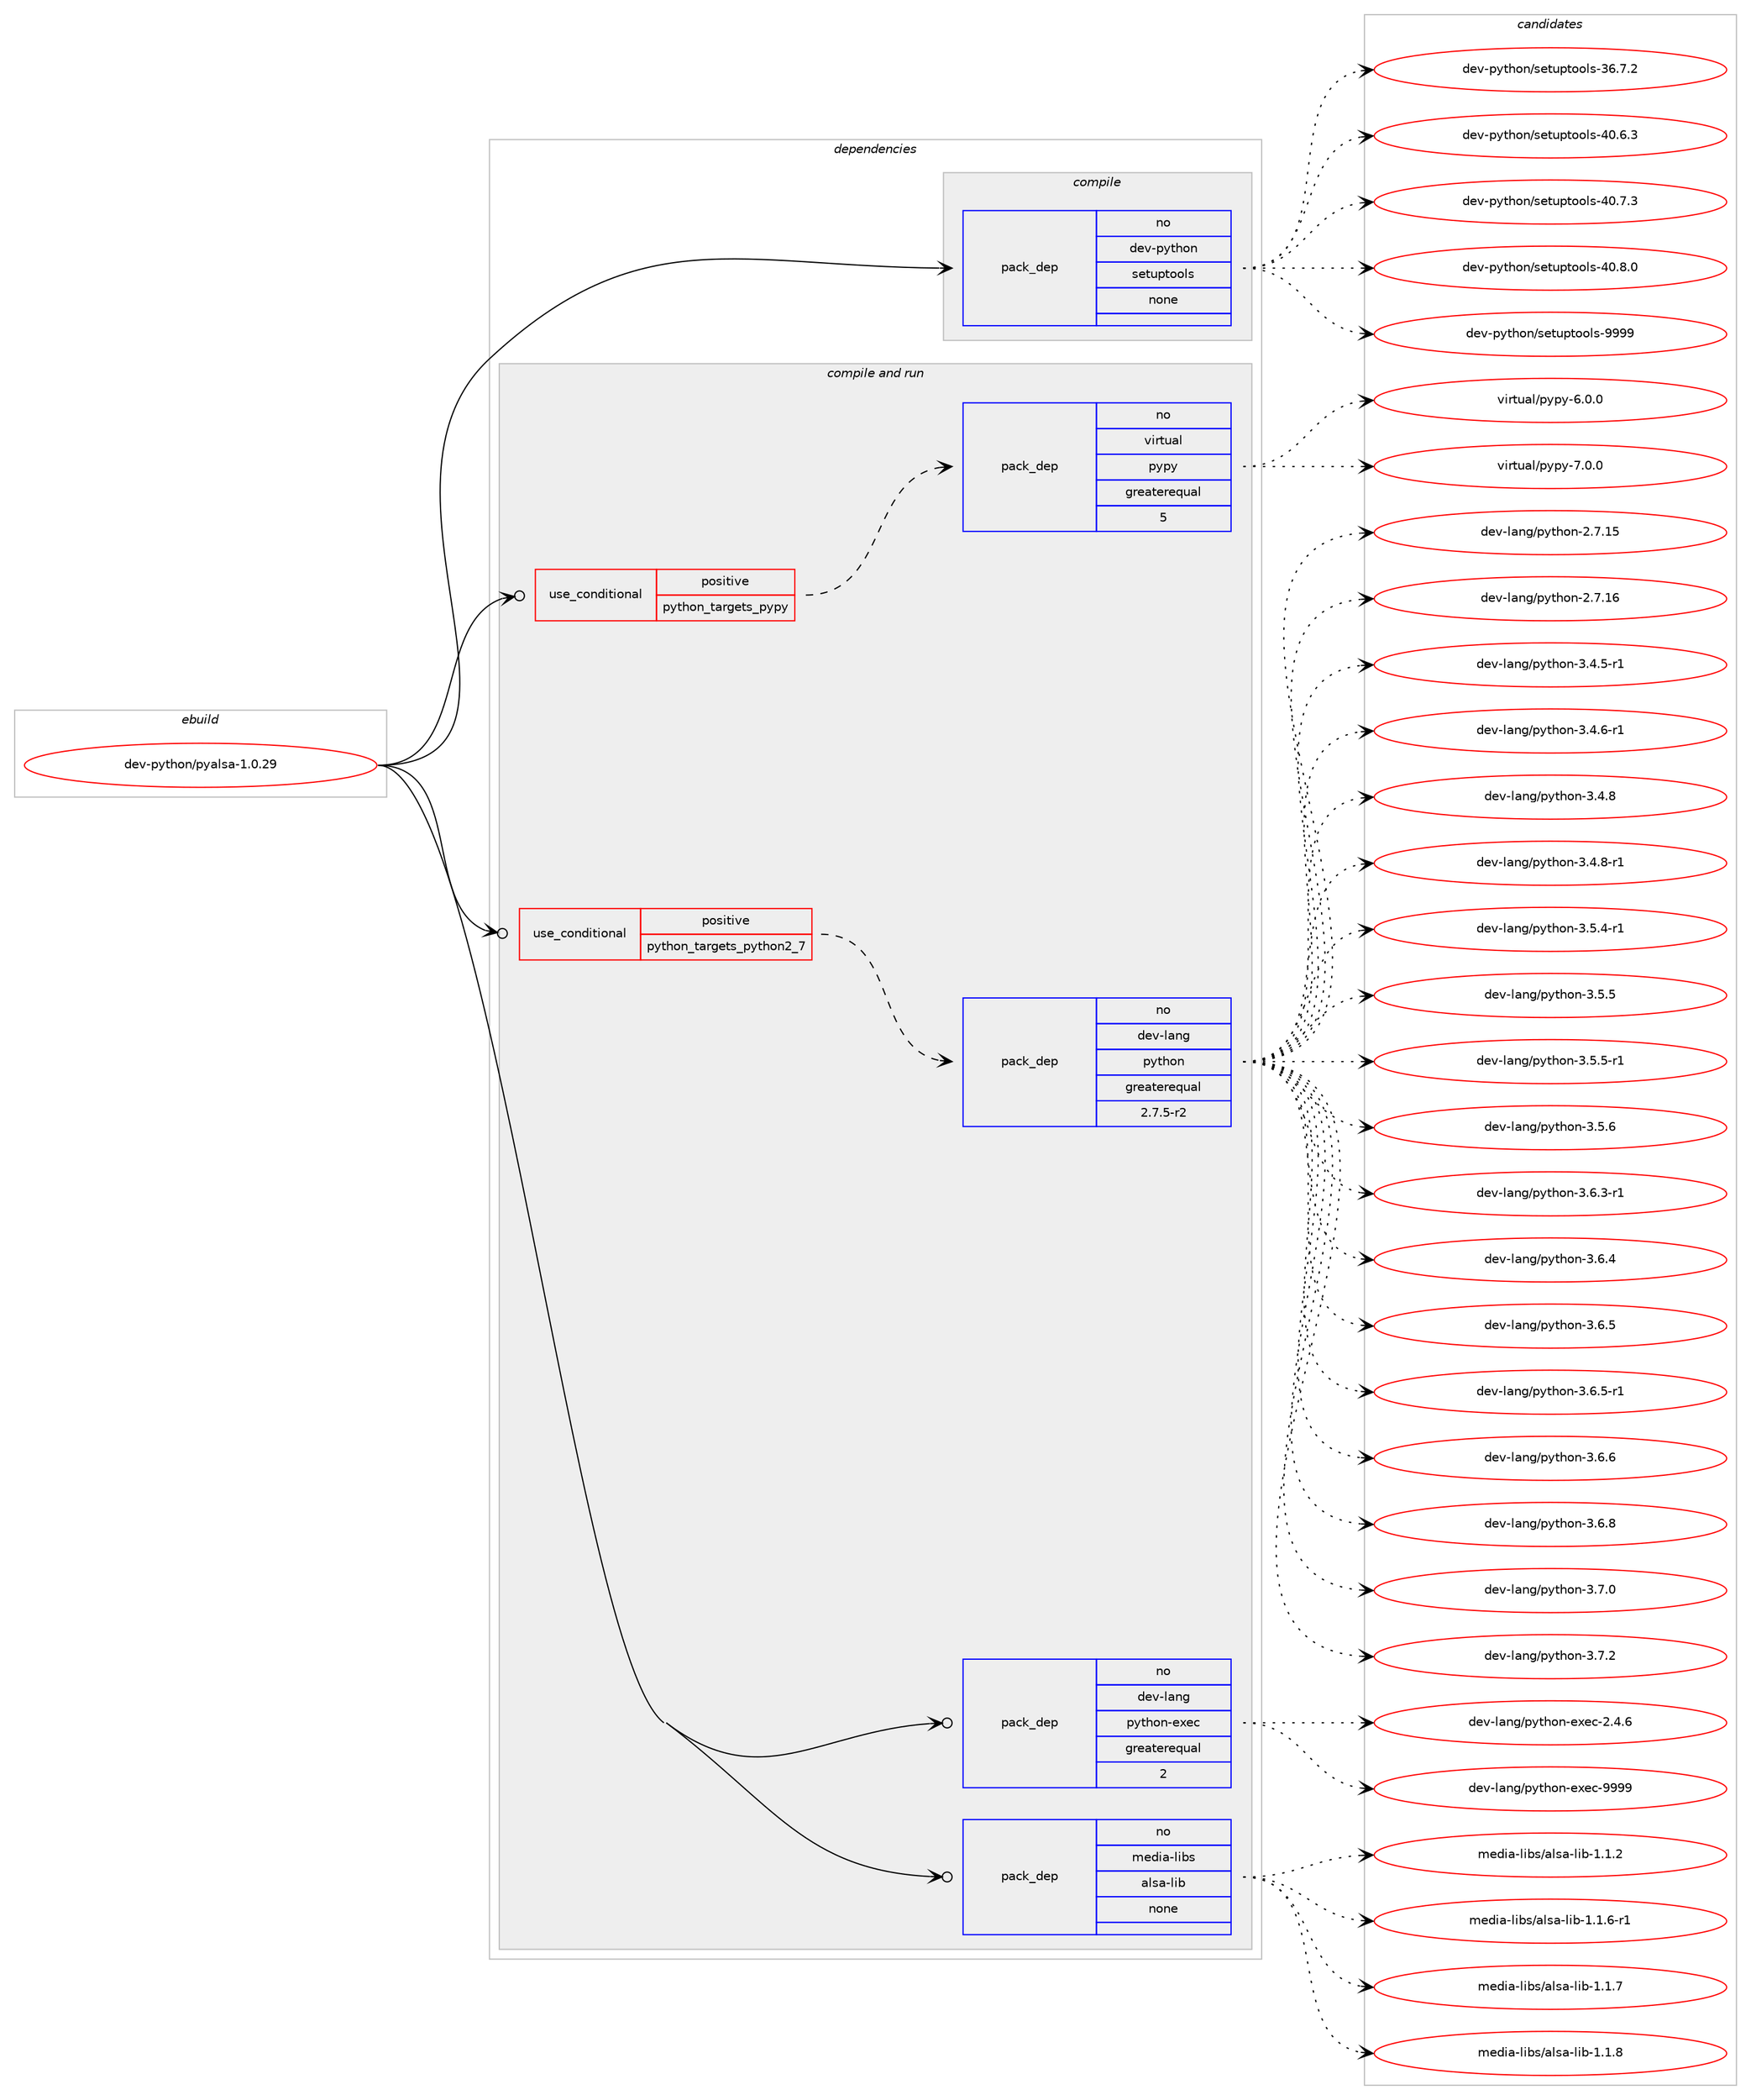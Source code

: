 digraph prolog {

# *************
# Graph options
# *************

newrank=true;
concentrate=true;
compound=true;
graph [rankdir=LR,fontname=Helvetica,fontsize=10,ranksep=1.5];#, ranksep=2.5, nodesep=0.2];
edge  [arrowhead=vee];
node  [fontname=Helvetica,fontsize=10];

# **********
# The ebuild
# **********

subgraph cluster_leftcol {
color=gray;
rank=same;
label=<<i>ebuild</i>>;
id [label="dev-python/pyalsa-1.0.29", color=red, width=4, href="../dev-python/pyalsa-1.0.29.svg"];
}

# ****************
# The dependencies
# ****************

subgraph cluster_midcol {
color=gray;
label=<<i>dependencies</i>>;
subgraph cluster_compile {
fillcolor="#eeeeee";
style=filled;
label=<<i>compile</i>>;
subgraph pack1023999 {
dependency1427477 [label=<<TABLE BORDER="0" CELLBORDER="1" CELLSPACING="0" CELLPADDING="4" WIDTH="220"><TR><TD ROWSPAN="6" CELLPADDING="30">pack_dep</TD></TR><TR><TD WIDTH="110">no</TD></TR><TR><TD>dev-python</TD></TR><TR><TD>setuptools</TD></TR><TR><TD>none</TD></TR><TR><TD></TD></TR></TABLE>>, shape=none, color=blue];
}
id:e -> dependency1427477:w [weight=20,style="solid",arrowhead="vee"];
}
subgraph cluster_compileandrun {
fillcolor="#eeeeee";
style=filled;
label=<<i>compile and run</i>>;
subgraph cond380164 {
dependency1427478 [label=<<TABLE BORDER="0" CELLBORDER="1" CELLSPACING="0" CELLPADDING="4"><TR><TD ROWSPAN="3" CELLPADDING="10">use_conditional</TD></TR><TR><TD>positive</TD></TR><TR><TD>python_targets_pypy</TD></TR></TABLE>>, shape=none, color=red];
subgraph pack1024000 {
dependency1427479 [label=<<TABLE BORDER="0" CELLBORDER="1" CELLSPACING="0" CELLPADDING="4" WIDTH="220"><TR><TD ROWSPAN="6" CELLPADDING="30">pack_dep</TD></TR><TR><TD WIDTH="110">no</TD></TR><TR><TD>virtual</TD></TR><TR><TD>pypy</TD></TR><TR><TD>greaterequal</TD></TR><TR><TD>5</TD></TR></TABLE>>, shape=none, color=blue];
}
dependency1427478:e -> dependency1427479:w [weight=20,style="dashed",arrowhead="vee"];
}
id:e -> dependency1427478:w [weight=20,style="solid",arrowhead="odotvee"];
subgraph cond380165 {
dependency1427480 [label=<<TABLE BORDER="0" CELLBORDER="1" CELLSPACING="0" CELLPADDING="4"><TR><TD ROWSPAN="3" CELLPADDING="10">use_conditional</TD></TR><TR><TD>positive</TD></TR><TR><TD>python_targets_python2_7</TD></TR></TABLE>>, shape=none, color=red];
subgraph pack1024001 {
dependency1427481 [label=<<TABLE BORDER="0" CELLBORDER="1" CELLSPACING="0" CELLPADDING="4" WIDTH="220"><TR><TD ROWSPAN="6" CELLPADDING="30">pack_dep</TD></TR><TR><TD WIDTH="110">no</TD></TR><TR><TD>dev-lang</TD></TR><TR><TD>python</TD></TR><TR><TD>greaterequal</TD></TR><TR><TD>2.7.5-r2</TD></TR></TABLE>>, shape=none, color=blue];
}
dependency1427480:e -> dependency1427481:w [weight=20,style="dashed",arrowhead="vee"];
}
id:e -> dependency1427480:w [weight=20,style="solid",arrowhead="odotvee"];
subgraph pack1024002 {
dependency1427482 [label=<<TABLE BORDER="0" CELLBORDER="1" CELLSPACING="0" CELLPADDING="4" WIDTH="220"><TR><TD ROWSPAN="6" CELLPADDING="30">pack_dep</TD></TR><TR><TD WIDTH="110">no</TD></TR><TR><TD>dev-lang</TD></TR><TR><TD>python-exec</TD></TR><TR><TD>greaterequal</TD></TR><TR><TD>2</TD></TR></TABLE>>, shape=none, color=blue];
}
id:e -> dependency1427482:w [weight=20,style="solid",arrowhead="odotvee"];
subgraph pack1024003 {
dependency1427483 [label=<<TABLE BORDER="0" CELLBORDER="1" CELLSPACING="0" CELLPADDING="4" WIDTH="220"><TR><TD ROWSPAN="6" CELLPADDING="30">pack_dep</TD></TR><TR><TD WIDTH="110">no</TD></TR><TR><TD>media-libs</TD></TR><TR><TD>alsa-lib</TD></TR><TR><TD>none</TD></TR><TR><TD></TD></TR></TABLE>>, shape=none, color=blue];
}
id:e -> dependency1427483:w [weight=20,style="solid",arrowhead="odotvee"];
}
subgraph cluster_run {
fillcolor="#eeeeee";
style=filled;
label=<<i>run</i>>;
}
}

# **************
# The candidates
# **************

subgraph cluster_choices {
rank=same;
color=gray;
label=<<i>candidates</i>>;

subgraph choice1023999 {
color=black;
nodesep=1;
choice100101118451121211161041111104711510111611711211611111110811545515446554650 [label="dev-python/setuptools-36.7.2", color=red, width=4,href="../dev-python/setuptools-36.7.2.svg"];
choice100101118451121211161041111104711510111611711211611111110811545524846544651 [label="dev-python/setuptools-40.6.3", color=red, width=4,href="../dev-python/setuptools-40.6.3.svg"];
choice100101118451121211161041111104711510111611711211611111110811545524846554651 [label="dev-python/setuptools-40.7.3", color=red, width=4,href="../dev-python/setuptools-40.7.3.svg"];
choice100101118451121211161041111104711510111611711211611111110811545524846564648 [label="dev-python/setuptools-40.8.0", color=red, width=4,href="../dev-python/setuptools-40.8.0.svg"];
choice10010111845112121116104111110471151011161171121161111111081154557575757 [label="dev-python/setuptools-9999", color=red, width=4,href="../dev-python/setuptools-9999.svg"];
dependency1427477:e -> choice100101118451121211161041111104711510111611711211611111110811545515446554650:w [style=dotted,weight="100"];
dependency1427477:e -> choice100101118451121211161041111104711510111611711211611111110811545524846544651:w [style=dotted,weight="100"];
dependency1427477:e -> choice100101118451121211161041111104711510111611711211611111110811545524846554651:w [style=dotted,weight="100"];
dependency1427477:e -> choice100101118451121211161041111104711510111611711211611111110811545524846564648:w [style=dotted,weight="100"];
dependency1427477:e -> choice10010111845112121116104111110471151011161171121161111111081154557575757:w [style=dotted,weight="100"];
}
subgraph choice1024000 {
color=black;
nodesep=1;
choice1181051141161179710847112121112121455446484648 [label="virtual/pypy-6.0.0", color=red, width=4,href="../virtual/pypy-6.0.0.svg"];
choice1181051141161179710847112121112121455546484648 [label="virtual/pypy-7.0.0", color=red, width=4,href="../virtual/pypy-7.0.0.svg"];
dependency1427479:e -> choice1181051141161179710847112121112121455446484648:w [style=dotted,weight="100"];
dependency1427479:e -> choice1181051141161179710847112121112121455546484648:w [style=dotted,weight="100"];
}
subgraph choice1024001 {
color=black;
nodesep=1;
choice10010111845108971101034711212111610411111045504655464953 [label="dev-lang/python-2.7.15", color=red, width=4,href="../dev-lang/python-2.7.15.svg"];
choice10010111845108971101034711212111610411111045504655464954 [label="dev-lang/python-2.7.16", color=red, width=4,href="../dev-lang/python-2.7.16.svg"];
choice1001011184510897110103471121211161041111104551465246534511449 [label="dev-lang/python-3.4.5-r1", color=red, width=4,href="../dev-lang/python-3.4.5-r1.svg"];
choice1001011184510897110103471121211161041111104551465246544511449 [label="dev-lang/python-3.4.6-r1", color=red, width=4,href="../dev-lang/python-3.4.6-r1.svg"];
choice100101118451089711010347112121116104111110455146524656 [label="dev-lang/python-3.4.8", color=red, width=4,href="../dev-lang/python-3.4.8.svg"];
choice1001011184510897110103471121211161041111104551465246564511449 [label="dev-lang/python-3.4.8-r1", color=red, width=4,href="../dev-lang/python-3.4.8-r1.svg"];
choice1001011184510897110103471121211161041111104551465346524511449 [label="dev-lang/python-3.5.4-r1", color=red, width=4,href="../dev-lang/python-3.5.4-r1.svg"];
choice100101118451089711010347112121116104111110455146534653 [label="dev-lang/python-3.5.5", color=red, width=4,href="../dev-lang/python-3.5.5.svg"];
choice1001011184510897110103471121211161041111104551465346534511449 [label="dev-lang/python-3.5.5-r1", color=red, width=4,href="../dev-lang/python-3.5.5-r1.svg"];
choice100101118451089711010347112121116104111110455146534654 [label="dev-lang/python-3.5.6", color=red, width=4,href="../dev-lang/python-3.5.6.svg"];
choice1001011184510897110103471121211161041111104551465446514511449 [label="dev-lang/python-3.6.3-r1", color=red, width=4,href="../dev-lang/python-3.6.3-r1.svg"];
choice100101118451089711010347112121116104111110455146544652 [label="dev-lang/python-3.6.4", color=red, width=4,href="../dev-lang/python-3.6.4.svg"];
choice100101118451089711010347112121116104111110455146544653 [label="dev-lang/python-3.6.5", color=red, width=4,href="../dev-lang/python-3.6.5.svg"];
choice1001011184510897110103471121211161041111104551465446534511449 [label="dev-lang/python-3.6.5-r1", color=red, width=4,href="../dev-lang/python-3.6.5-r1.svg"];
choice100101118451089711010347112121116104111110455146544654 [label="dev-lang/python-3.6.6", color=red, width=4,href="../dev-lang/python-3.6.6.svg"];
choice100101118451089711010347112121116104111110455146544656 [label="dev-lang/python-3.6.8", color=red, width=4,href="../dev-lang/python-3.6.8.svg"];
choice100101118451089711010347112121116104111110455146554648 [label="dev-lang/python-3.7.0", color=red, width=4,href="../dev-lang/python-3.7.0.svg"];
choice100101118451089711010347112121116104111110455146554650 [label="dev-lang/python-3.7.2", color=red, width=4,href="../dev-lang/python-3.7.2.svg"];
dependency1427481:e -> choice10010111845108971101034711212111610411111045504655464953:w [style=dotted,weight="100"];
dependency1427481:e -> choice10010111845108971101034711212111610411111045504655464954:w [style=dotted,weight="100"];
dependency1427481:e -> choice1001011184510897110103471121211161041111104551465246534511449:w [style=dotted,weight="100"];
dependency1427481:e -> choice1001011184510897110103471121211161041111104551465246544511449:w [style=dotted,weight="100"];
dependency1427481:e -> choice100101118451089711010347112121116104111110455146524656:w [style=dotted,weight="100"];
dependency1427481:e -> choice1001011184510897110103471121211161041111104551465246564511449:w [style=dotted,weight="100"];
dependency1427481:e -> choice1001011184510897110103471121211161041111104551465346524511449:w [style=dotted,weight="100"];
dependency1427481:e -> choice100101118451089711010347112121116104111110455146534653:w [style=dotted,weight="100"];
dependency1427481:e -> choice1001011184510897110103471121211161041111104551465346534511449:w [style=dotted,weight="100"];
dependency1427481:e -> choice100101118451089711010347112121116104111110455146534654:w [style=dotted,weight="100"];
dependency1427481:e -> choice1001011184510897110103471121211161041111104551465446514511449:w [style=dotted,weight="100"];
dependency1427481:e -> choice100101118451089711010347112121116104111110455146544652:w [style=dotted,weight="100"];
dependency1427481:e -> choice100101118451089711010347112121116104111110455146544653:w [style=dotted,weight="100"];
dependency1427481:e -> choice1001011184510897110103471121211161041111104551465446534511449:w [style=dotted,weight="100"];
dependency1427481:e -> choice100101118451089711010347112121116104111110455146544654:w [style=dotted,weight="100"];
dependency1427481:e -> choice100101118451089711010347112121116104111110455146544656:w [style=dotted,weight="100"];
dependency1427481:e -> choice100101118451089711010347112121116104111110455146554648:w [style=dotted,weight="100"];
dependency1427481:e -> choice100101118451089711010347112121116104111110455146554650:w [style=dotted,weight="100"];
}
subgraph choice1024002 {
color=black;
nodesep=1;
choice1001011184510897110103471121211161041111104510112010199455046524654 [label="dev-lang/python-exec-2.4.6", color=red, width=4,href="../dev-lang/python-exec-2.4.6.svg"];
choice10010111845108971101034711212111610411111045101120101994557575757 [label="dev-lang/python-exec-9999", color=red, width=4,href="../dev-lang/python-exec-9999.svg"];
dependency1427482:e -> choice1001011184510897110103471121211161041111104510112010199455046524654:w [style=dotted,weight="100"];
dependency1427482:e -> choice10010111845108971101034711212111610411111045101120101994557575757:w [style=dotted,weight="100"];
}
subgraph choice1024003 {
color=black;
nodesep=1;
choice1091011001059745108105981154797108115974510810598454946494650 [label="media-libs/alsa-lib-1.1.2", color=red, width=4,href="../media-libs/alsa-lib-1.1.2.svg"];
choice10910110010597451081059811547971081159745108105984549464946544511449 [label="media-libs/alsa-lib-1.1.6-r1", color=red, width=4,href="../media-libs/alsa-lib-1.1.6-r1.svg"];
choice1091011001059745108105981154797108115974510810598454946494655 [label="media-libs/alsa-lib-1.1.7", color=red, width=4,href="../media-libs/alsa-lib-1.1.7.svg"];
choice1091011001059745108105981154797108115974510810598454946494656 [label="media-libs/alsa-lib-1.1.8", color=red, width=4,href="../media-libs/alsa-lib-1.1.8.svg"];
dependency1427483:e -> choice1091011001059745108105981154797108115974510810598454946494650:w [style=dotted,weight="100"];
dependency1427483:e -> choice10910110010597451081059811547971081159745108105984549464946544511449:w [style=dotted,weight="100"];
dependency1427483:e -> choice1091011001059745108105981154797108115974510810598454946494655:w [style=dotted,weight="100"];
dependency1427483:e -> choice1091011001059745108105981154797108115974510810598454946494656:w [style=dotted,weight="100"];
}
}

}
